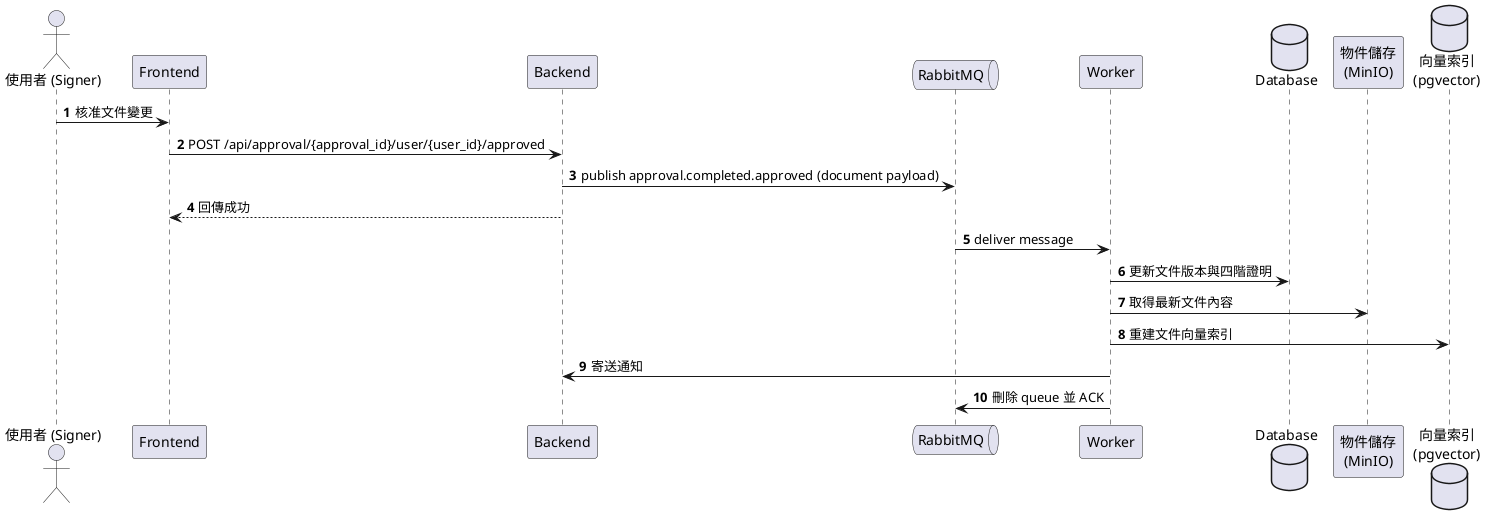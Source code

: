 @startuml
autonumber
actor "使用者 (Signer)" as Signer
participant Frontend
participant Backend
queue RabbitMQ
participant Worker
database Database
participant "物件儲存\n(MinIO)" as ObjectStore
database "向量索引\n(pgvector)" as VectorStore

Signer -> Frontend: 核准文件變更
Frontend -> Backend: POST /api/approval/{approval_id}/user/{user_id}/approved
Backend -> RabbitMQ: publish approval.completed.approved (document payload)
Backend --> Frontend: 回傳成功

RabbitMQ -> Worker: deliver message
Worker -> Database: 更新文件版本與四階證明
Worker -> ObjectStore: 取得最新文件內容
Worker -> VectorStore: 重建文件向量索引
Worker -> Backend: 寄送通知
Worker -> RabbitMQ: 刪除 queue 並 ACK
@enduml
